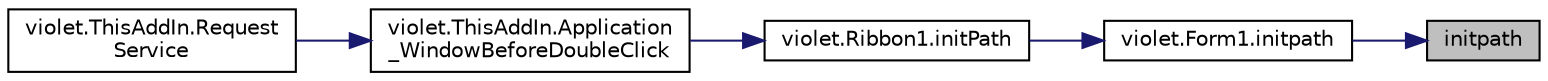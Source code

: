 digraph "initpath"
{
 // LATEX_PDF_SIZE
  edge [fontname="Helvetica",fontsize="10",labelfontname="Helvetica",labelfontsize="10"];
  node [fontname="Helvetica",fontsize="10",shape=record];
  rankdir="RL";
  Node71 [label="initpath",height=0.2,width=0.4,color="black", fillcolor="grey75", style="filled", fontcolor="black",tooltip=" "];
  Node71 -> Node72 [dir="back",color="midnightblue",fontsize="10",style="solid",fontname="Helvetica"];
  Node72 [label="violet.Form1.initpath",height=0.2,width=0.4,color="black", fillcolor="white", style="filled",URL="$classviolet_1_1Form1.html#abb83df2d2659e29ef97117a5d02aa3fa",tooltip="載入XML"];
  Node72 -> Node73 [dir="back",color="midnightblue",fontsize="10",style="solid",fontname="Helvetica"];
  Node73 [label="violet.Ribbon1.initPath",height=0.2,width=0.4,color="black", fillcolor="white", style="filled",URL="$classviolet_1_1Ribbon1.html#a867ef83dccf9cf4c442062a2dea308e5",tooltip="載入圖片"];
  Node73 -> Node74 [dir="back",color="midnightblue",fontsize="10",style="solid",fontname="Helvetica"];
  Node74 [label="violet.ThisAddIn.Application\l_WindowBeforeDoubleClick",height=0.2,width=0.4,color="black", fillcolor="white", style="filled",URL="$classviolet_1_1ThisAddIn.html#aa494af8af0bf8a93c32c525d56ca863a",tooltip=" "];
  Node74 -> Node75 [dir="back",color="midnightblue",fontsize="10",style="solid",fontname="Helvetica"];
  Node75 [label="violet.ThisAddIn.Request\lService",height=0.2,width=0.4,color="black", fillcolor="white", style="filled",URL="$classviolet_1_1ThisAddIn.html#a2a2663e65ebffe71ea25933a00b45b43",tooltip=" "];
}
